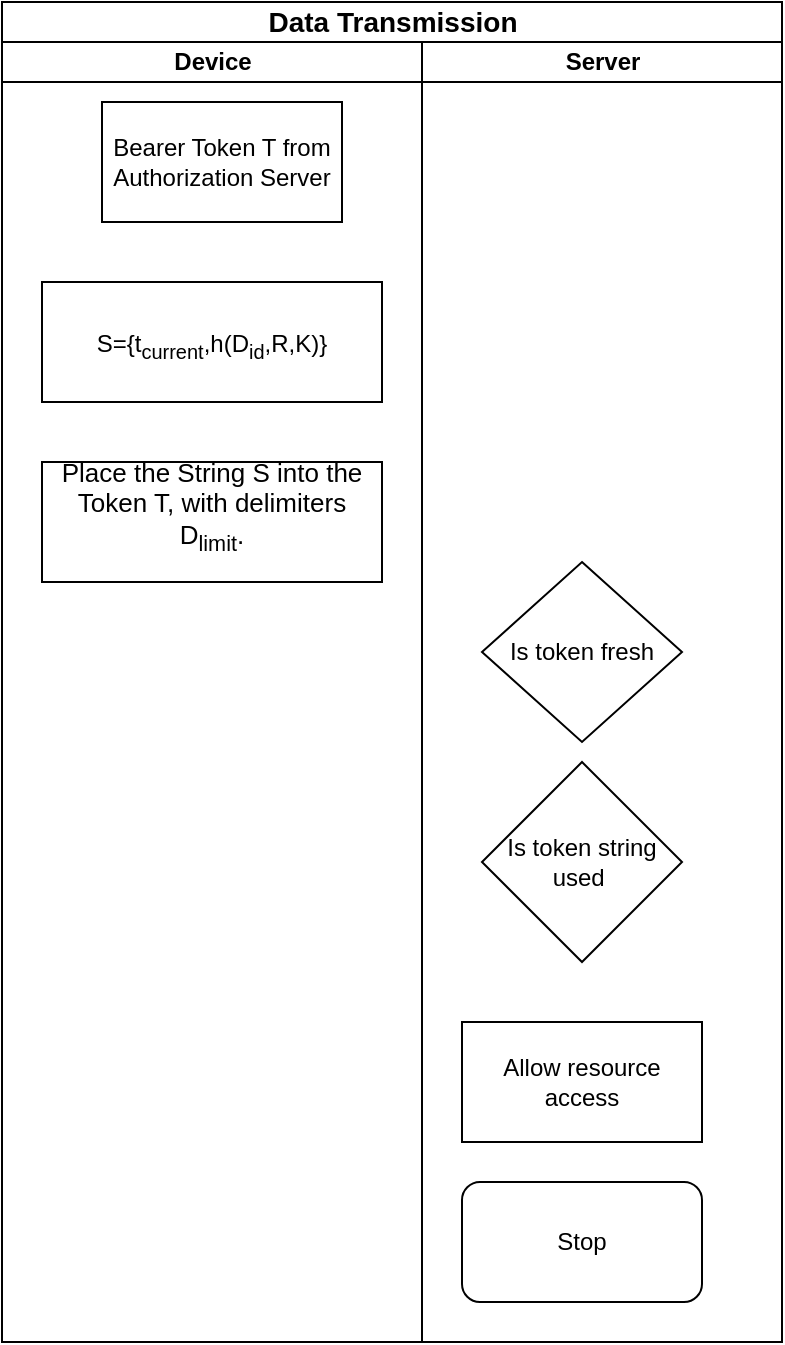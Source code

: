<mxfile version="14.3.0" type="github">
  <diagram name="Page-1" id="74e2e168-ea6b-b213-b513-2b3c1d86103e">
    <mxGraphModel dx="1186" dy="747" grid="1" gridSize="10" guides="1" tooltips="1" connect="1" arrows="1" fold="1" page="1" pageScale="1" pageWidth="1100" pageHeight="850" background="#ffffff" math="0" shadow="0">
      <root>
        <mxCell id="0" />
        <mxCell id="1" parent="0" />
        <mxCell id="77e6c97f196da883-1" value="&lt;font face=&quot;Helvetica&quot; style=&quot;font-size: 14px&quot;&gt;Data Transmission&lt;/font&gt;" style="swimlane;html=1;childLayout=stackLayout;startSize=20;rounded=0;shadow=0;labelBackgroundColor=none;strokeWidth=1;fontFamily=Verdana;fontSize=8;align=center;" parent="1" vertex="1">
          <mxGeometry x="370" y="50" width="390" height="670" as="geometry" />
        </mxCell>
        <mxCell id="77e6c97f196da883-2" value="Device" style="swimlane;html=1;startSize=20;" parent="77e6c97f196da883-1" vertex="1">
          <mxGeometry y="20" width="210" height="650" as="geometry" />
        </mxCell>
        <mxCell id="pVeuc0XwkXu0hXozpNpo-3" value="Bearer Token T from Authorization Server" style="rounded=0;whiteSpace=wrap;html=1;" vertex="1" parent="77e6c97f196da883-2">
          <mxGeometry x="50" y="30" width="120" height="60" as="geometry" />
        </mxCell>
        <mxCell id="pVeuc0XwkXu0hXozpNpo-2" value="&lt;span style=&quot;font-size: 9pt&quot;&gt;S={t&lt;sub&gt;current&lt;/sub&gt;,h(D&lt;sub&gt;id&lt;/sub&gt;,R,K)}&lt;/span&gt;&lt;span style=&quot;font-size: medium&quot;&gt;&lt;/span&gt;" style="rounded=0;whiteSpace=wrap;html=1;fontSize=13;" vertex="1" parent="77e6c97f196da883-2">
          <mxGeometry x="20" y="120" width="170" height="60" as="geometry" />
        </mxCell>
        <mxCell id="pVeuc0XwkXu0hXozpNpo-8" value="&lt;font style=&quot;font-size: 13px&quot;&gt;Place the String S into the Token T, with delimiters D&lt;sub&gt;limit&lt;/sub&gt;.&lt;br&gt;&lt;br&gt;&lt;/font&gt;&lt;span style=&quot;font-size: medium&quot;&gt;&lt;/span&gt;" style="rounded=0;whiteSpace=wrap;html=1;" vertex="1" parent="77e6c97f196da883-2">
          <mxGeometry x="20" y="210" width="170" height="60" as="geometry" />
        </mxCell>
        <mxCell id="77e6c97f196da883-3" value="Server" style="swimlane;html=1;startSize=20;" parent="77e6c97f196da883-1" vertex="1">
          <mxGeometry x="210" y="20" width="180" height="650" as="geometry" />
        </mxCell>
        <mxCell id="pVeuc0XwkXu0hXozpNpo-6" value="Is token string used&amp;nbsp;" style="rhombus;whiteSpace=wrap;html=1;" vertex="1" parent="77e6c97f196da883-3">
          <mxGeometry x="30" y="360" width="100" height="100" as="geometry" />
        </mxCell>
        <mxCell id="pVeuc0XwkXu0hXozpNpo-7" value="Stop" style="rounded=1;whiteSpace=wrap;html=1;" vertex="1" parent="77e6c97f196da883-3">
          <mxGeometry x="20" y="570" width="120" height="60" as="geometry" />
        </mxCell>
        <mxCell id="pVeuc0XwkXu0hXozpNpo-9" value="Is token fresh" style="rhombus;whiteSpace=wrap;html=1;" vertex="1" parent="77e6c97f196da883-3">
          <mxGeometry x="30" y="260" width="100" height="90" as="geometry" />
        </mxCell>
        <mxCell id="pVeuc0XwkXu0hXozpNpo-11" value="Allow resource access" style="rounded=0;whiteSpace=wrap;html=1;" vertex="1" parent="77e6c97f196da883-3">
          <mxGeometry x="20" y="490" width="120" height="60" as="geometry" />
        </mxCell>
      </root>
    </mxGraphModel>
  </diagram>
</mxfile>
